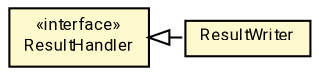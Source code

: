 #!/usr/local/bin/dot
#
# Class diagram 
# Generated by UMLGraph version R5_7_2-60-g0e99a6 (http://www.spinellis.gr/umlgraph/)
#

digraph G {
	graph [fontnames="svg"]
	edge [fontname="Roboto",fontsize=7,labelfontname="Roboto",labelfontsize=7,color="black"];
	node [fontname="Roboto",fontcolor="black",fontsize=8,shape=plaintext,margin=0,width=0,height=0];
	nodesep=0.15;
	ranksep=0.25;
	rankdir=LR;
	// de.lmu.ifi.dbs.elki.result.ResultWriter
	c8961356 [label=<<table title="de.lmu.ifi.dbs.elki.result.ResultWriter" border="0" cellborder="1" cellspacing="0" cellpadding="2" bgcolor="lemonChiffon" href="ResultWriter.html" target="_parent">
		<tr><td><table border="0" cellspacing="0" cellpadding="1">
		<tr><td align="center" balign="center"> <font face="Roboto">ResultWriter</font> </td></tr>
		</table></td></tr>
		</table>>, URL="ResultWriter.html"];
	// de.lmu.ifi.dbs.elki.result.ResultHandler
	c8962356 [label=<<table title="de.lmu.ifi.dbs.elki.result.ResultHandler" border="0" cellborder="1" cellspacing="0" cellpadding="2" bgcolor="LemonChiffon" href="ResultHandler.html" target="_parent">
		<tr><td><table border="0" cellspacing="0" cellpadding="1">
		<tr><td align="center" balign="center"> &#171;interface&#187; </td></tr>
		<tr><td align="center" balign="center"> <font face="Roboto">ResultHandler</font> </td></tr>
		</table></td></tr>
		</table>>, URL="ResultHandler.html"];
	// de.lmu.ifi.dbs.elki.result.ResultWriter implements de.lmu.ifi.dbs.elki.result.ResultHandler
	c8962356 -> c8961356 [arrowtail=empty,style=dashed,dir=back,weight=9];
}

